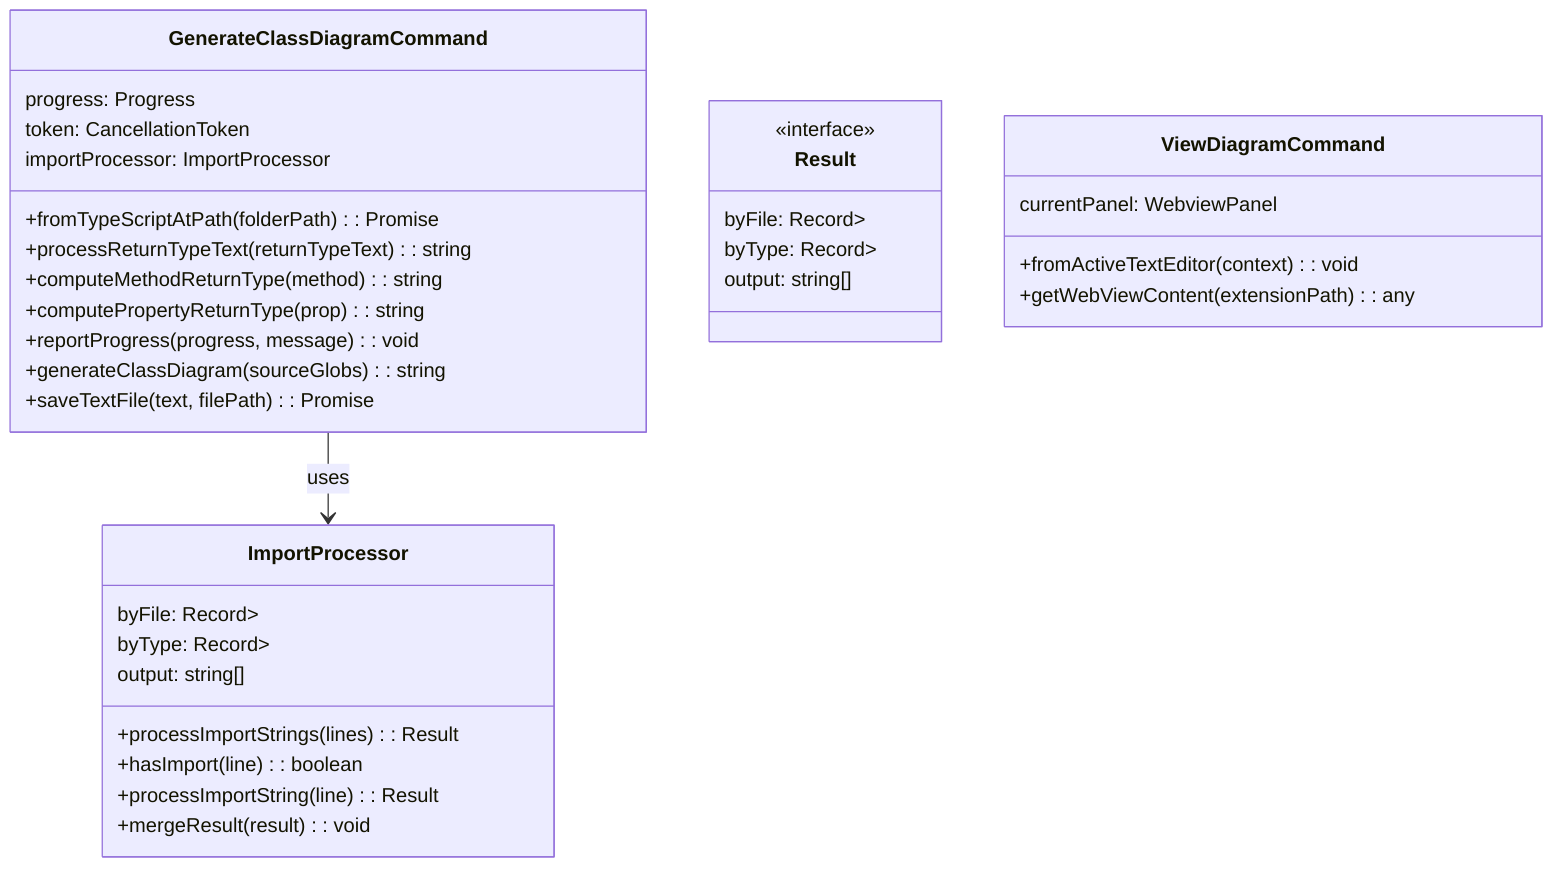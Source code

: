 classDiagram
  class ImportProcessor {
    byFile: Record<string, Record<string, boolean>>
    byType: Record<string, Record<string, boolean>>
    output: string[]
    +processImportStrings(lines): Result
    +hasImport(line): boolean
    +processImportString(line): Result
    +mergeResult(result): void
  }
  class GenerateClassDiagramCommand {
    progress: Progress
    token: CancellationToken
    importProcessor: ImportProcessor
    +fromTypeScriptAtPath(folderPath): Promise<any>
    +processReturnTypeText(returnTypeText): string
    +computeMethodReturnType(method): string
    +computePropertyReturnType(prop): string
    +reportProgress(progress, message): void
    +generateClassDiagram(sourceGlobs): string
    +saveTextFile(text, filePath): Promise<any>
  }
  class Result {
  <<interface>>
    byFile: Record<string, Record<string, boolean>>
    byType: Record<string, Record<string, boolean>>
    output: string[]
  }
  class ViewDiagramCommand {
    currentPanel: WebviewPanel
    +fromActiveTextEditor(context): void
    +getWebViewContent(extensionPath): any
  }
  GenerateClassDiagramCommand --> ImportProcessor : uses